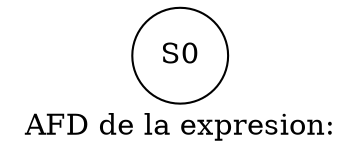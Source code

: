 digraph dot{
rankdir=LR;
 node[shape="circle"];
label = "AFD de la expresion:";
S0[label = "S0"];

}